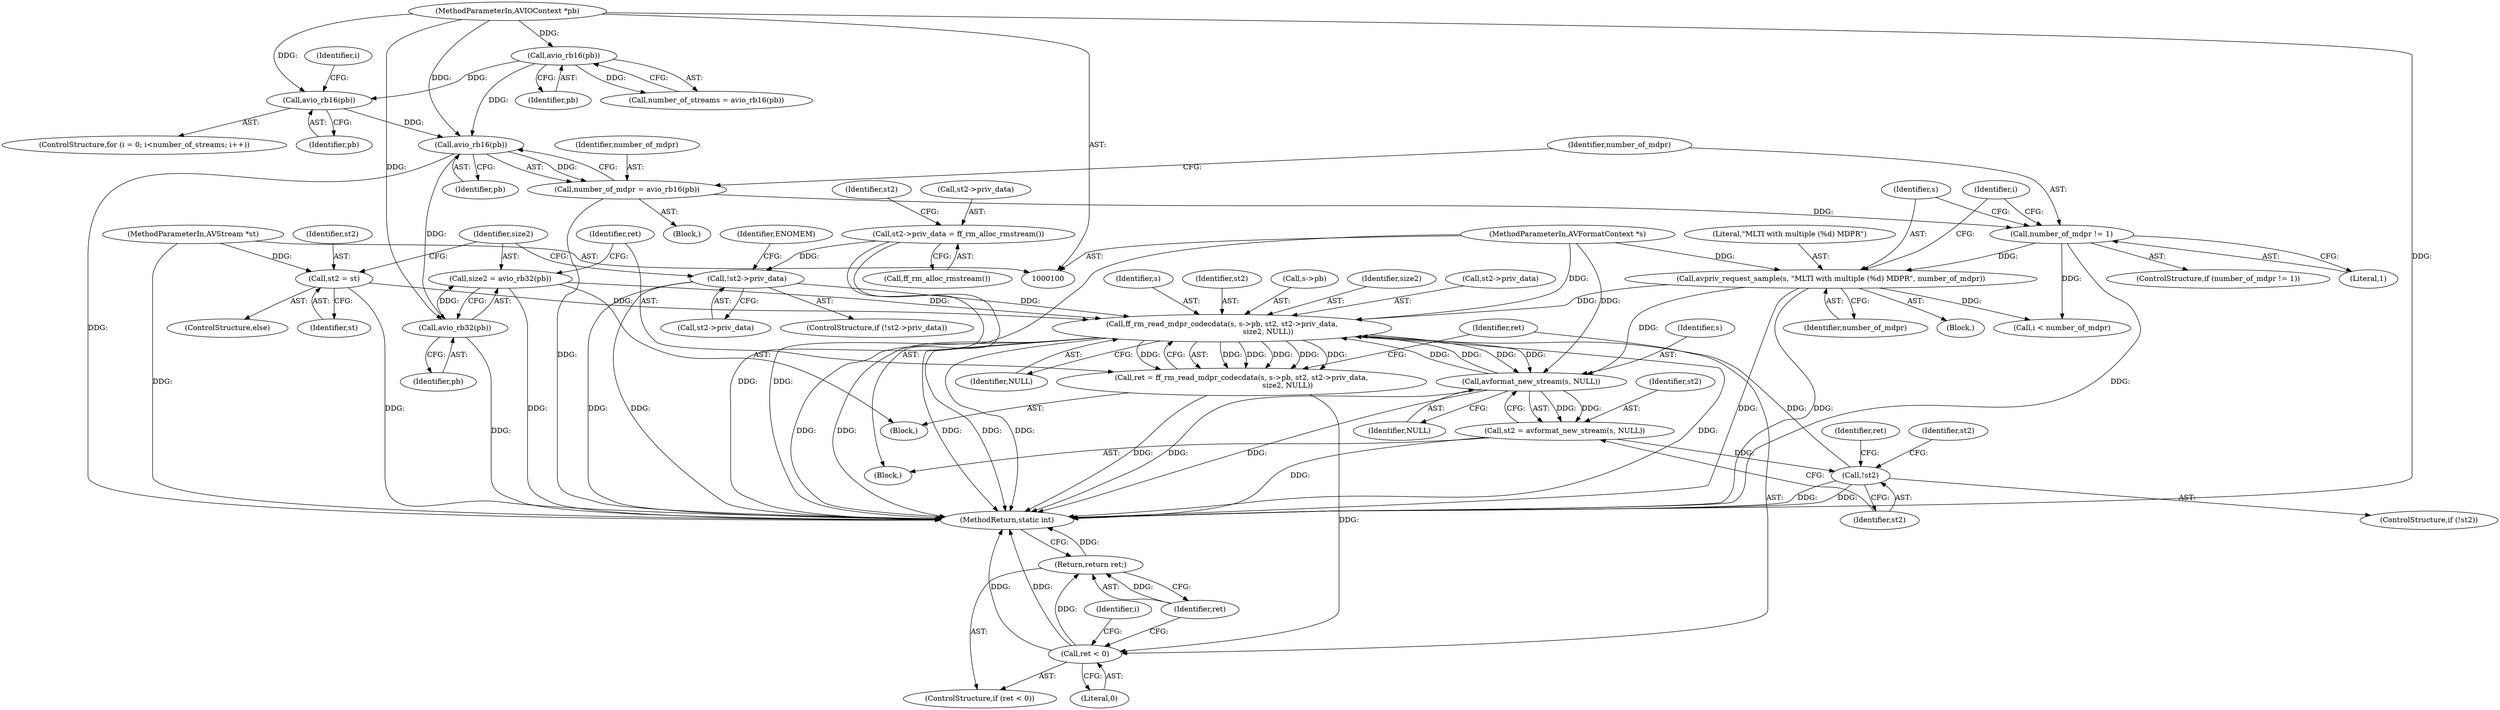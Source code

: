 digraph "0_FFmpeg_a7e032a277452366771951e29fd0bf2bd5c029f0@API" {
"1000236" [label="(Call,ff_rm_read_mdpr_codecdata(s, s->pb, st2, st2->priv_data,\n                                        size2, NULL))"];
"1000157" [label="(Call,avformat_new_stream(s, NULL))"];
"1000236" [label="(Call,ff_rm_read_mdpr_codecdata(s, s->pb, st2, st2->priv_data,\n                                        size2, NULL))"];
"1000135" [label="(Call,avpriv_request_sample(s, \"MLTI with multiple (%d) MDPR\", number_of_mdpr))"];
"1000101" [label="(MethodParameterIn,AVFormatContext *s)"];
"1000131" [label="(Call,number_of_mdpr != 1)"];
"1000126" [label="(Call,number_of_mdpr = avio_rb16(pb))"];
"1000128" [label="(Call,avio_rb16(pb))"];
"1000124" [label="(Call,avio_rb16(pb))"];
"1000109" [label="(Call,avio_rb16(pb))"];
"1000102" [label="(MethodParameterIn,AVIOContext *pb)"];
"1000227" [label="(Call,st2 = st)"];
"1000103" [label="(MethodParameterIn,AVStream *st)"];
"1000161" [label="(Call,!st2)"];
"1000155" [label="(Call,st2 = avformat_new_stream(s, NULL))"];
"1000219" [label="(Call,!st2->priv_data)"];
"1000213" [label="(Call,st2->priv_data = ff_rm_alloc_rmstream())"];
"1000230" [label="(Call,size2 = avio_rb32(pb))"];
"1000232" [label="(Call,avio_rb32(pb))"];
"1000234" [label="(Call,ret = ff_rm_read_mdpr_codecdata(s, s->pb, st2, st2->priv_data,\n                                        size2, NULL))"];
"1000248" [label="(Call,ret < 0)"];
"1000251" [label="(Return,return ret;)"];
"1000249" [label="(Identifier,ret)"];
"1000226" [label="(ControlStructure,else)"];
"1000130" [label="(ControlStructure,if (number_of_mdpr != 1))"];
"1000109" [label="(Call,avio_rb16(pb))"];
"1000247" [label="(ControlStructure,if (ret < 0))"];
"1000125" [label="(Identifier,pb)"];
"1000138" [label="(Identifier,number_of_mdpr)"];
"1000102" [label="(MethodParameterIn,AVIOContext *pb)"];
"1000219" [label="(Call,!st2->priv_data)"];
"1000220" [label="(Call,st2->priv_data)"];
"1000101" [label="(MethodParameterIn,AVFormatContext *s)"];
"1000235" [label="(Identifier,ret)"];
"1000221" [label="(Identifier,st2)"];
"1000242" [label="(Call,st2->priv_data)"];
"1000157" [label="(Call,avformat_new_stream(s, NULL))"];
"1000237" [label="(Identifier,s)"];
"1000136" [label="(Identifier,s)"];
"1000232" [label="(Call,avio_rb32(pb))"];
"1000251" [label="(Return,return ret;)"];
"1000115" [label="(ControlStructure,for (i = 0; i<number_of_streams; i++))"];
"1000110" [label="(Identifier,pb)"];
"1000225" [label="(Identifier,ENOMEM)"];
"1000127" [label="(Identifier,number_of_mdpr)"];
"1000236" [label="(Call,ff_rm_read_mdpr_codecdata(s, s->pb, st2, st2->priv_data,\n                                        size2, NULL))"];
"1000133" [label="(Literal,1)"];
"1000124" [label="(Call,avio_rb16(pb))"];
"1000141" [label="(Identifier,i)"];
"1000213" [label="(Call,st2->priv_data = ff_rm_alloc_rmstream())"];
"1000255" [label="(MethodReturn,static int)"];
"1000135" [label="(Call,avpriv_request_sample(s, \"MLTI with multiple (%d) MDPR\", number_of_mdpr))"];
"1000230" [label="(Call,size2 = avio_rb32(pb))"];
"1000129" [label="(Identifier,pb)"];
"1000123" [label="(Identifier,i)"];
"1000147" [label="(Identifier,i)"];
"1000137" [label="(Literal,\"MLTI with multiple (%d) MDPR\")"];
"1000156" [label="(Identifier,st2)"];
"1000131" [label="(Call,number_of_mdpr != 1)"];
"1000241" [label="(Identifier,st2)"];
"1000227" [label="(Call,st2 = st)"];
"1000159" [label="(Identifier,NULL)"];
"1000128" [label="(Call,avio_rb16(pb))"];
"1000246" [label="(Identifier,NULL)"];
"1000165" [label="(Identifier,ret)"];
"1000238" [label="(Call,s->pb)"];
"1000231" [label="(Identifier,size2)"];
"1000172" [label="(Identifier,st2)"];
"1000161" [label="(Call,!st2)"];
"1000217" [label="(Call,ff_rm_alloc_rmstream())"];
"1000158" [label="(Identifier,s)"];
"1000228" [label="(Identifier,st2)"];
"1000218" [label="(ControlStructure,if (!st2->priv_data))"];
"1000107" [label="(Call,number_of_streams = avio_rb16(pb))"];
"1000214" [label="(Call,st2->priv_data)"];
"1000134" [label="(Block,)"];
"1000245" [label="(Identifier,size2)"];
"1000234" [label="(Call,ret = ff_rm_read_mdpr_codecdata(s, s->pb, st2, st2->priv_data,\n                                        size2, NULL))"];
"1000233" [label="(Identifier,pb)"];
"1000252" [label="(Identifier,ret)"];
"1000250" [label="(Literal,0)"];
"1000155" [label="(Call,st2 = avformat_new_stream(s, NULL))"];
"1000148" [label="(Block,)"];
"1000103" [label="(MethodParameterIn,AVStream *st)"];
"1000143" [label="(Call,i < number_of_mdpr)"];
"1000160" [label="(ControlStructure,if (!st2))"];
"1000162" [label="(Identifier,st2)"];
"1000154" [label="(Block,)"];
"1000248" [label="(Call,ret < 0)"];
"1000126" [label="(Call,number_of_mdpr = avio_rb16(pb))"];
"1000132" [label="(Identifier,number_of_mdpr)"];
"1000229" [label="(Identifier,st)"];
"1000105" [label="(Block,)"];
"1000236" -> "1000234"  [label="AST: "];
"1000236" -> "1000246"  [label="CFG: "];
"1000237" -> "1000236"  [label="AST: "];
"1000238" -> "1000236"  [label="AST: "];
"1000241" -> "1000236"  [label="AST: "];
"1000242" -> "1000236"  [label="AST: "];
"1000245" -> "1000236"  [label="AST: "];
"1000246" -> "1000236"  [label="AST: "];
"1000234" -> "1000236"  [label="CFG: "];
"1000236" -> "1000255"  [label="DDG: "];
"1000236" -> "1000255"  [label="DDG: "];
"1000236" -> "1000255"  [label="DDG: "];
"1000236" -> "1000255"  [label="DDG: "];
"1000236" -> "1000255"  [label="DDG: "];
"1000236" -> "1000255"  [label="DDG: "];
"1000236" -> "1000157"  [label="DDG: "];
"1000236" -> "1000157"  [label="DDG: "];
"1000236" -> "1000234"  [label="DDG: "];
"1000236" -> "1000234"  [label="DDG: "];
"1000236" -> "1000234"  [label="DDG: "];
"1000236" -> "1000234"  [label="DDG: "];
"1000236" -> "1000234"  [label="DDG: "];
"1000236" -> "1000234"  [label="DDG: "];
"1000157" -> "1000236"  [label="DDG: "];
"1000157" -> "1000236"  [label="DDG: "];
"1000135" -> "1000236"  [label="DDG: "];
"1000101" -> "1000236"  [label="DDG: "];
"1000227" -> "1000236"  [label="DDG: "];
"1000161" -> "1000236"  [label="DDG: "];
"1000219" -> "1000236"  [label="DDG: "];
"1000230" -> "1000236"  [label="DDG: "];
"1000157" -> "1000155"  [label="AST: "];
"1000157" -> "1000159"  [label="CFG: "];
"1000158" -> "1000157"  [label="AST: "];
"1000159" -> "1000157"  [label="AST: "];
"1000155" -> "1000157"  [label="CFG: "];
"1000157" -> "1000255"  [label="DDG: "];
"1000157" -> "1000255"  [label="DDG: "];
"1000157" -> "1000155"  [label="DDG: "];
"1000157" -> "1000155"  [label="DDG: "];
"1000135" -> "1000157"  [label="DDG: "];
"1000101" -> "1000157"  [label="DDG: "];
"1000135" -> "1000134"  [label="AST: "];
"1000135" -> "1000138"  [label="CFG: "];
"1000136" -> "1000135"  [label="AST: "];
"1000137" -> "1000135"  [label="AST: "];
"1000138" -> "1000135"  [label="AST: "];
"1000141" -> "1000135"  [label="CFG: "];
"1000135" -> "1000255"  [label="DDG: "];
"1000135" -> "1000255"  [label="DDG: "];
"1000101" -> "1000135"  [label="DDG: "];
"1000131" -> "1000135"  [label="DDG: "];
"1000135" -> "1000143"  [label="DDG: "];
"1000101" -> "1000100"  [label="AST: "];
"1000101" -> "1000255"  [label="DDG: "];
"1000131" -> "1000130"  [label="AST: "];
"1000131" -> "1000133"  [label="CFG: "];
"1000132" -> "1000131"  [label="AST: "];
"1000133" -> "1000131"  [label="AST: "];
"1000136" -> "1000131"  [label="CFG: "];
"1000141" -> "1000131"  [label="CFG: "];
"1000131" -> "1000255"  [label="DDG: "];
"1000126" -> "1000131"  [label="DDG: "];
"1000131" -> "1000143"  [label="DDG: "];
"1000126" -> "1000105"  [label="AST: "];
"1000126" -> "1000128"  [label="CFG: "];
"1000127" -> "1000126"  [label="AST: "];
"1000128" -> "1000126"  [label="AST: "];
"1000132" -> "1000126"  [label="CFG: "];
"1000126" -> "1000255"  [label="DDG: "];
"1000128" -> "1000126"  [label="DDG: "];
"1000128" -> "1000129"  [label="CFG: "];
"1000129" -> "1000128"  [label="AST: "];
"1000128" -> "1000255"  [label="DDG: "];
"1000124" -> "1000128"  [label="DDG: "];
"1000109" -> "1000128"  [label="DDG: "];
"1000102" -> "1000128"  [label="DDG: "];
"1000128" -> "1000232"  [label="DDG: "];
"1000124" -> "1000115"  [label="AST: "];
"1000124" -> "1000125"  [label="CFG: "];
"1000125" -> "1000124"  [label="AST: "];
"1000123" -> "1000124"  [label="CFG: "];
"1000109" -> "1000124"  [label="DDG: "];
"1000102" -> "1000124"  [label="DDG: "];
"1000109" -> "1000107"  [label="AST: "];
"1000109" -> "1000110"  [label="CFG: "];
"1000110" -> "1000109"  [label="AST: "];
"1000107" -> "1000109"  [label="CFG: "];
"1000109" -> "1000107"  [label="DDG: "];
"1000102" -> "1000109"  [label="DDG: "];
"1000102" -> "1000100"  [label="AST: "];
"1000102" -> "1000255"  [label="DDG: "];
"1000102" -> "1000232"  [label="DDG: "];
"1000227" -> "1000226"  [label="AST: "];
"1000227" -> "1000229"  [label="CFG: "];
"1000228" -> "1000227"  [label="AST: "];
"1000229" -> "1000227"  [label="AST: "];
"1000231" -> "1000227"  [label="CFG: "];
"1000227" -> "1000255"  [label="DDG: "];
"1000103" -> "1000227"  [label="DDG: "];
"1000103" -> "1000100"  [label="AST: "];
"1000103" -> "1000255"  [label="DDG: "];
"1000161" -> "1000160"  [label="AST: "];
"1000161" -> "1000162"  [label="CFG: "];
"1000162" -> "1000161"  [label="AST: "];
"1000165" -> "1000161"  [label="CFG: "];
"1000172" -> "1000161"  [label="CFG: "];
"1000161" -> "1000255"  [label="DDG: "];
"1000161" -> "1000255"  [label="DDG: "];
"1000155" -> "1000161"  [label="DDG: "];
"1000155" -> "1000154"  [label="AST: "];
"1000156" -> "1000155"  [label="AST: "];
"1000162" -> "1000155"  [label="CFG: "];
"1000155" -> "1000255"  [label="DDG: "];
"1000219" -> "1000218"  [label="AST: "];
"1000219" -> "1000220"  [label="CFG: "];
"1000220" -> "1000219"  [label="AST: "];
"1000225" -> "1000219"  [label="CFG: "];
"1000231" -> "1000219"  [label="CFG: "];
"1000219" -> "1000255"  [label="DDG: "];
"1000219" -> "1000255"  [label="DDG: "];
"1000213" -> "1000219"  [label="DDG: "];
"1000213" -> "1000154"  [label="AST: "];
"1000213" -> "1000217"  [label="CFG: "];
"1000214" -> "1000213"  [label="AST: "];
"1000217" -> "1000213"  [label="AST: "];
"1000221" -> "1000213"  [label="CFG: "];
"1000213" -> "1000255"  [label="DDG: "];
"1000230" -> "1000148"  [label="AST: "];
"1000230" -> "1000232"  [label="CFG: "];
"1000231" -> "1000230"  [label="AST: "];
"1000232" -> "1000230"  [label="AST: "];
"1000235" -> "1000230"  [label="CFG: "];
"1000230" -> "1000255"  [label="DDG: "];
"1000232" -> "1000230"  [label="DDG: "];
"1000232" -> "1000233"  [label="CFG: "];
"1000233" -> "1000232"  [label="AST: "];
"1000232" -> "1000255"  [label="DDG: "];
"1000234" -> "1000148"  [label="AST: "];
"1000235" -> "1000234"  [label="AST: "];
"1000249" -> "1000234"  [label="CFG: "];
"1000234" -> "1000255"  [label="DDG: "];
"1000234" -> "1000248"  [label="DDG: "];
"1000248" -> "1000247"  [label="AST: "];
"1000248" -> "1000250"  [label="CFG: "];
"1000249" -> "1000248"  [label="AST: "];
"1000250" -> "1000248"  [label="AST: "];
"1000252" -> "1000248"  [label="CFG: "];
"1000147" -> "1000248"  [label="CFG: "];
"1000248" -> "1000255"  [label="DDG: "];
"1000248" -> "1000255"  [label="DDG: "];
"1000248" -> "1000251"  [label="DDG: "];
"1000251" -> "1000247"  [label="AST: "];
"1000251" -> "1000252"  [label="CFG: "];
"1000252" -> "1000251"  [label="AST: "];
"1000255" -> "1000251"  [label="CFG: "];
"1000251" -> "1000255"  [label="DDG: "];
"1000252" -> "1000251"  [label="DDG: "];
}
